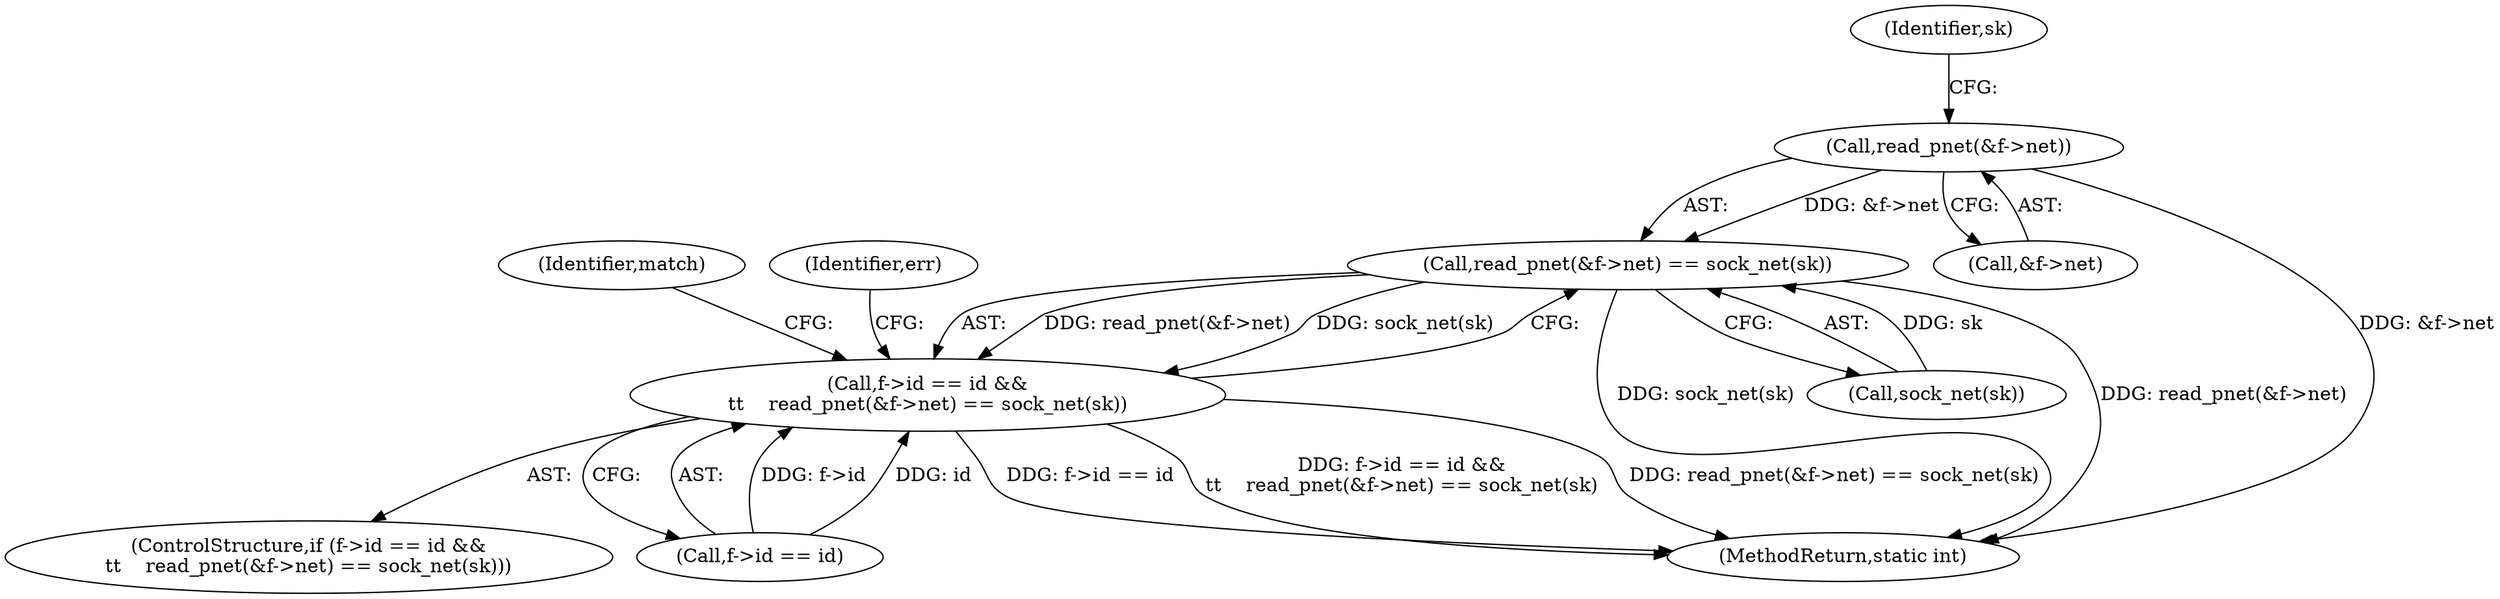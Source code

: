 digraph "0_linux_008ba2a13f2d04c947adc536d19debb8fe66f110@API" {
"1000257" [label="(Call,read_pnet(&f->net))"];
"1000256" [label="(Call,read_pnet(&f->net) == sock_net(sk))"];
"1000250" [label="(Call,f->id == id &&\n\t\t    read_pnet(&f->net) == sock_net(sk))"];
"1000266" [label="(Identifier,match)"];
"1000258" [label="(Call,&f->net)"];
"1000251" [label="(Call,f->id == id)"];
"1000250" [label="(Call,f->id == id &&\n\t\t    read_pnet(&f->net) == sock_net(sk))"];
"1000270" [label="(Identifier,err)"];
"1000262" [label="(Call,sock_net(sk))"];
"1000257" [label="(Call,read_pnet(&f->net))"];
"1000256" [label="(Call,read_pnet(&f->net) == sock_net(sk))"];
"1000263" [label="(Identifier,sk)"];
"1000249" [label="(ControlStructure,if (f->id == id &&\n\t\t    read_pnet(&f->net) == sock_net(sk)))"];
"1000516" [label="(MethodReturn,static int)"];
"1000257" -> "1000256"  [label="AST: "];
"1000257" -> "1000258"  [label="CFG: "];
"1000258" -> "1000257"  [label="AST: "];
"1000263" -> "1000257"  [label="CFG: "];
"1000257" -> "1000516"  [label="DDG: &f->net"];
"1000257" -> "1000256"  [label="DDG: &f->net"];
"1000256" -> "1000250"  [label="AST: "];
"1000256" -> "1000262"  [label="CFG: "];
"1000262" -> "1000256"  [label="AST: "];
"1000250" -> "1000256"  [label="CFG: "];
"1000256" -> "1000516"  [label="DDG: sock_net(sk)"];
"1000256" -> "1000516"  [label="DDG: read_pnet(&f->net)"];
"1000256" -> "1000250"  [label="DDG: read_pnet(&f->net)"];
"1000256" -> "1000250"  [label="DDG: sock_net(sk)"];
"1000262" -> "1000256"  [label="DDG: sk"];
"1000250" -> "1000249"  [label="AST: "];
"1000250" -> "1000251"  [label="CFG: "];
"1000251" -> "1000250"  [label="AST: "];
"1000266" -> "1000250"  [label="CFG: "];
"1000270" -> "1000250"  [label="CFG: "];
"1000250" -> "1000516"  [label="DDG: f->id == id"];
"1000250" -> "1000516"  [label="DDG: f->id == id &&\n\t\t    read_pnet(&f->net) == sock_net(sk)"];
"1000250" -> "1000516"  [label="DDG: read_pnet(&f->net) == sock_net(sk)"];
"1000251" -> "1000250"  [label="DDG: f->id"];
"1000251" -> "1000250"  [label="DDG: id"];
}
